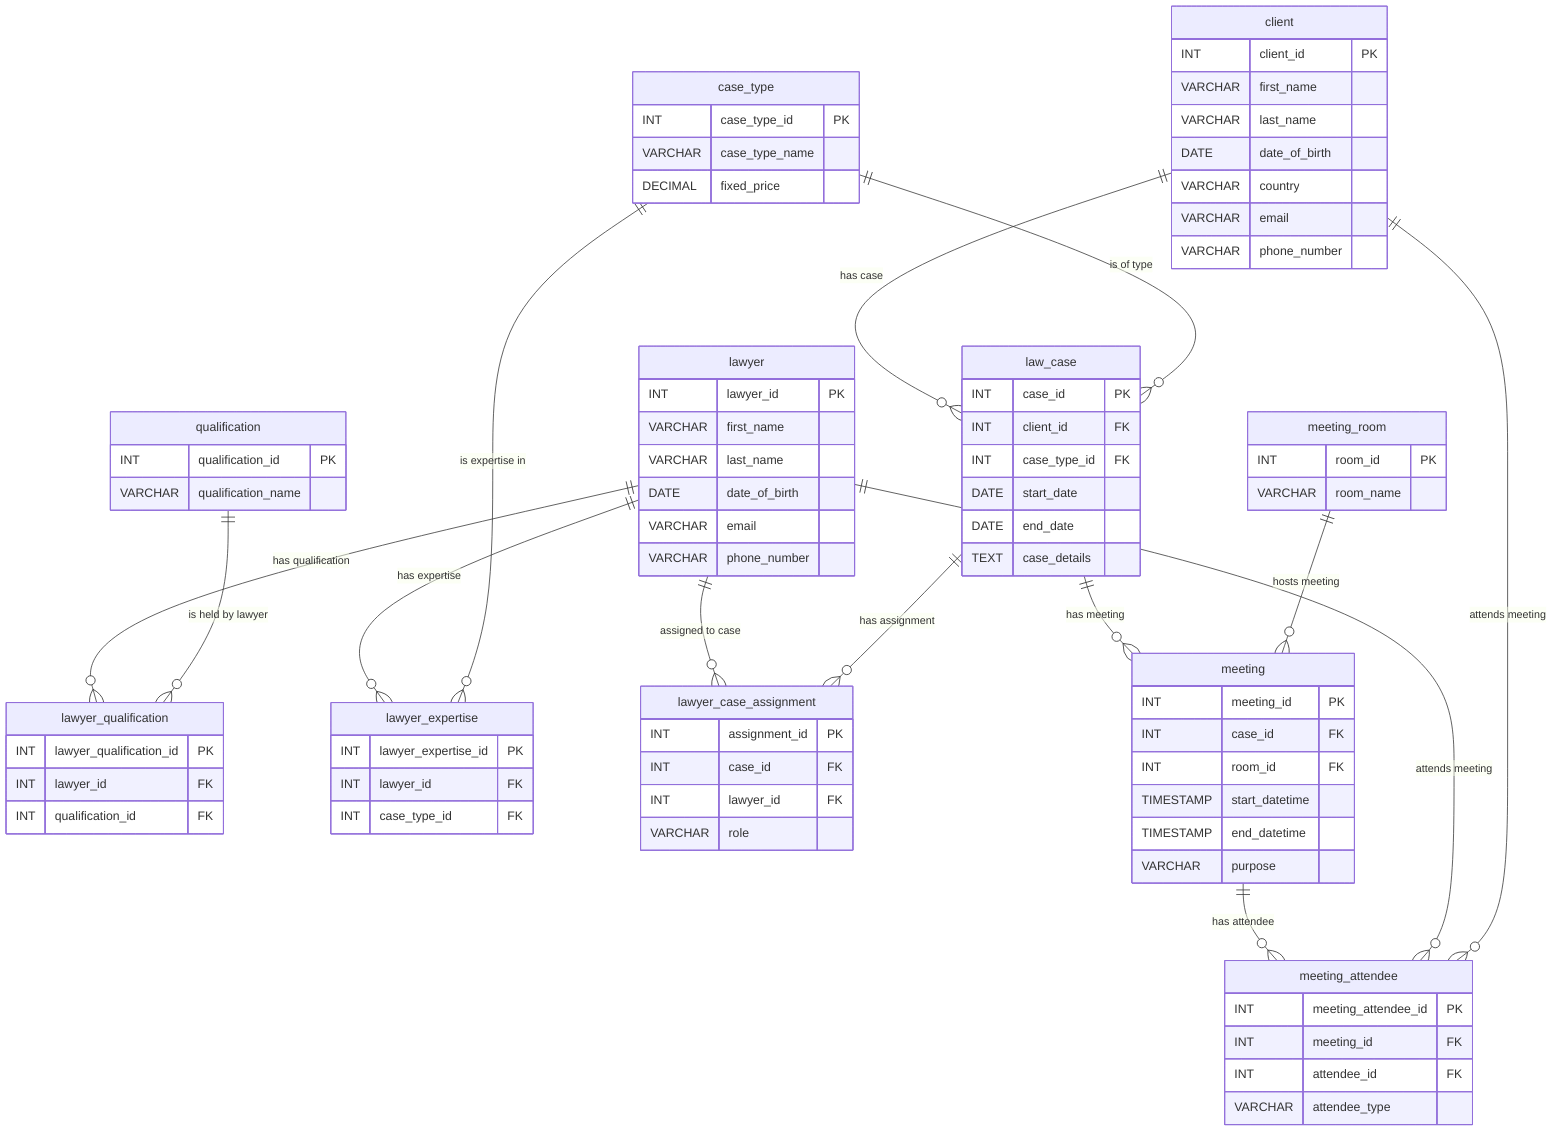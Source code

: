 erDiagram
    lawyer {
        INT lawyer_id PK
        VARCHAR first_name
        VARCHAR last_name
        DATE date_of_birth
        VARCHAR email
        VARCHAR phone_number
    }
    qualification {
        INT qualification_id PK
        VARCHAR qualification_name
    }
    lawyer_qualification {
        INT lawyer_qualification_id PK
        INT lawyer_id FK
        INT qualification_id FK
    }
    lawyer ||--o{ lawyer_qualification : "has qualification"
    qualification ||--o{ lawyer_qualification : "is held by lawyer"

    case_type {
        INT case_type_id PK
        VARCHAR case_type_name
        DECIMAL fixed_price
    }
    lawyer_expertise {
        INT lawyer_expertise_id PK
        INT lawyer_id FK
        INT case_type_id FK
    }
    lawyer ||--o{ lawyer_expertise : "has expertise"
    case_type ||--o{ lawyer_expertise : "is expertise in"

    client {
        INT client_id PK
        VARCHAR first_name
        VARCHAR last_name
        DATE date_of_birth
        VARCHAR country
        VARCHAR email
        VARCHAR phone_number
    }
    law_case {
        INT case_id PK
        INT client_id FK
        INT case_type_id FK
        DATE start_date
        DATE end_date
        TEXT case_details
    }
    client ||--o{ law_case : "has case"
    case_type ||--o{ law_case : "is of type"

    lawyer_case_assignment {
        INT assignment_id PK
        INT case_id FK
        INT lawyer_id FK
        VARCHAR role
    }
    lawyer ||--o{ lawyer_case_assignment : "assigned to case"
    law_case ||--o{ lawyer_case_assignment : "has assignment"

    meeting_room {
        INT room_id PK
        VARCHAR room_name
    }
    meeting {
        INT meeting_id PK
        INT case_id FK
        INT room_id FK
        TIMESTAMP start_datetime
        TIMESTAMP end_datetime
        VARCHAR purpose
    }
    law_case ||--o{ meeting : "has meeting"
    meeting_room ||--o{ meeting : "hosts meeting"

    meeting_attendee {
        INT meeting_attendee_id PK
        INT meeting_id FK
        INT attendee_id FK
        VARCHAR attendee_type
    }
    meeting ||--o{ meeting_attendee : "has attendee"
    lawyer ||--o{ meeting_attendee : "attends meeting"
    client ||--o{ meeting_attendee : "attends meeting"